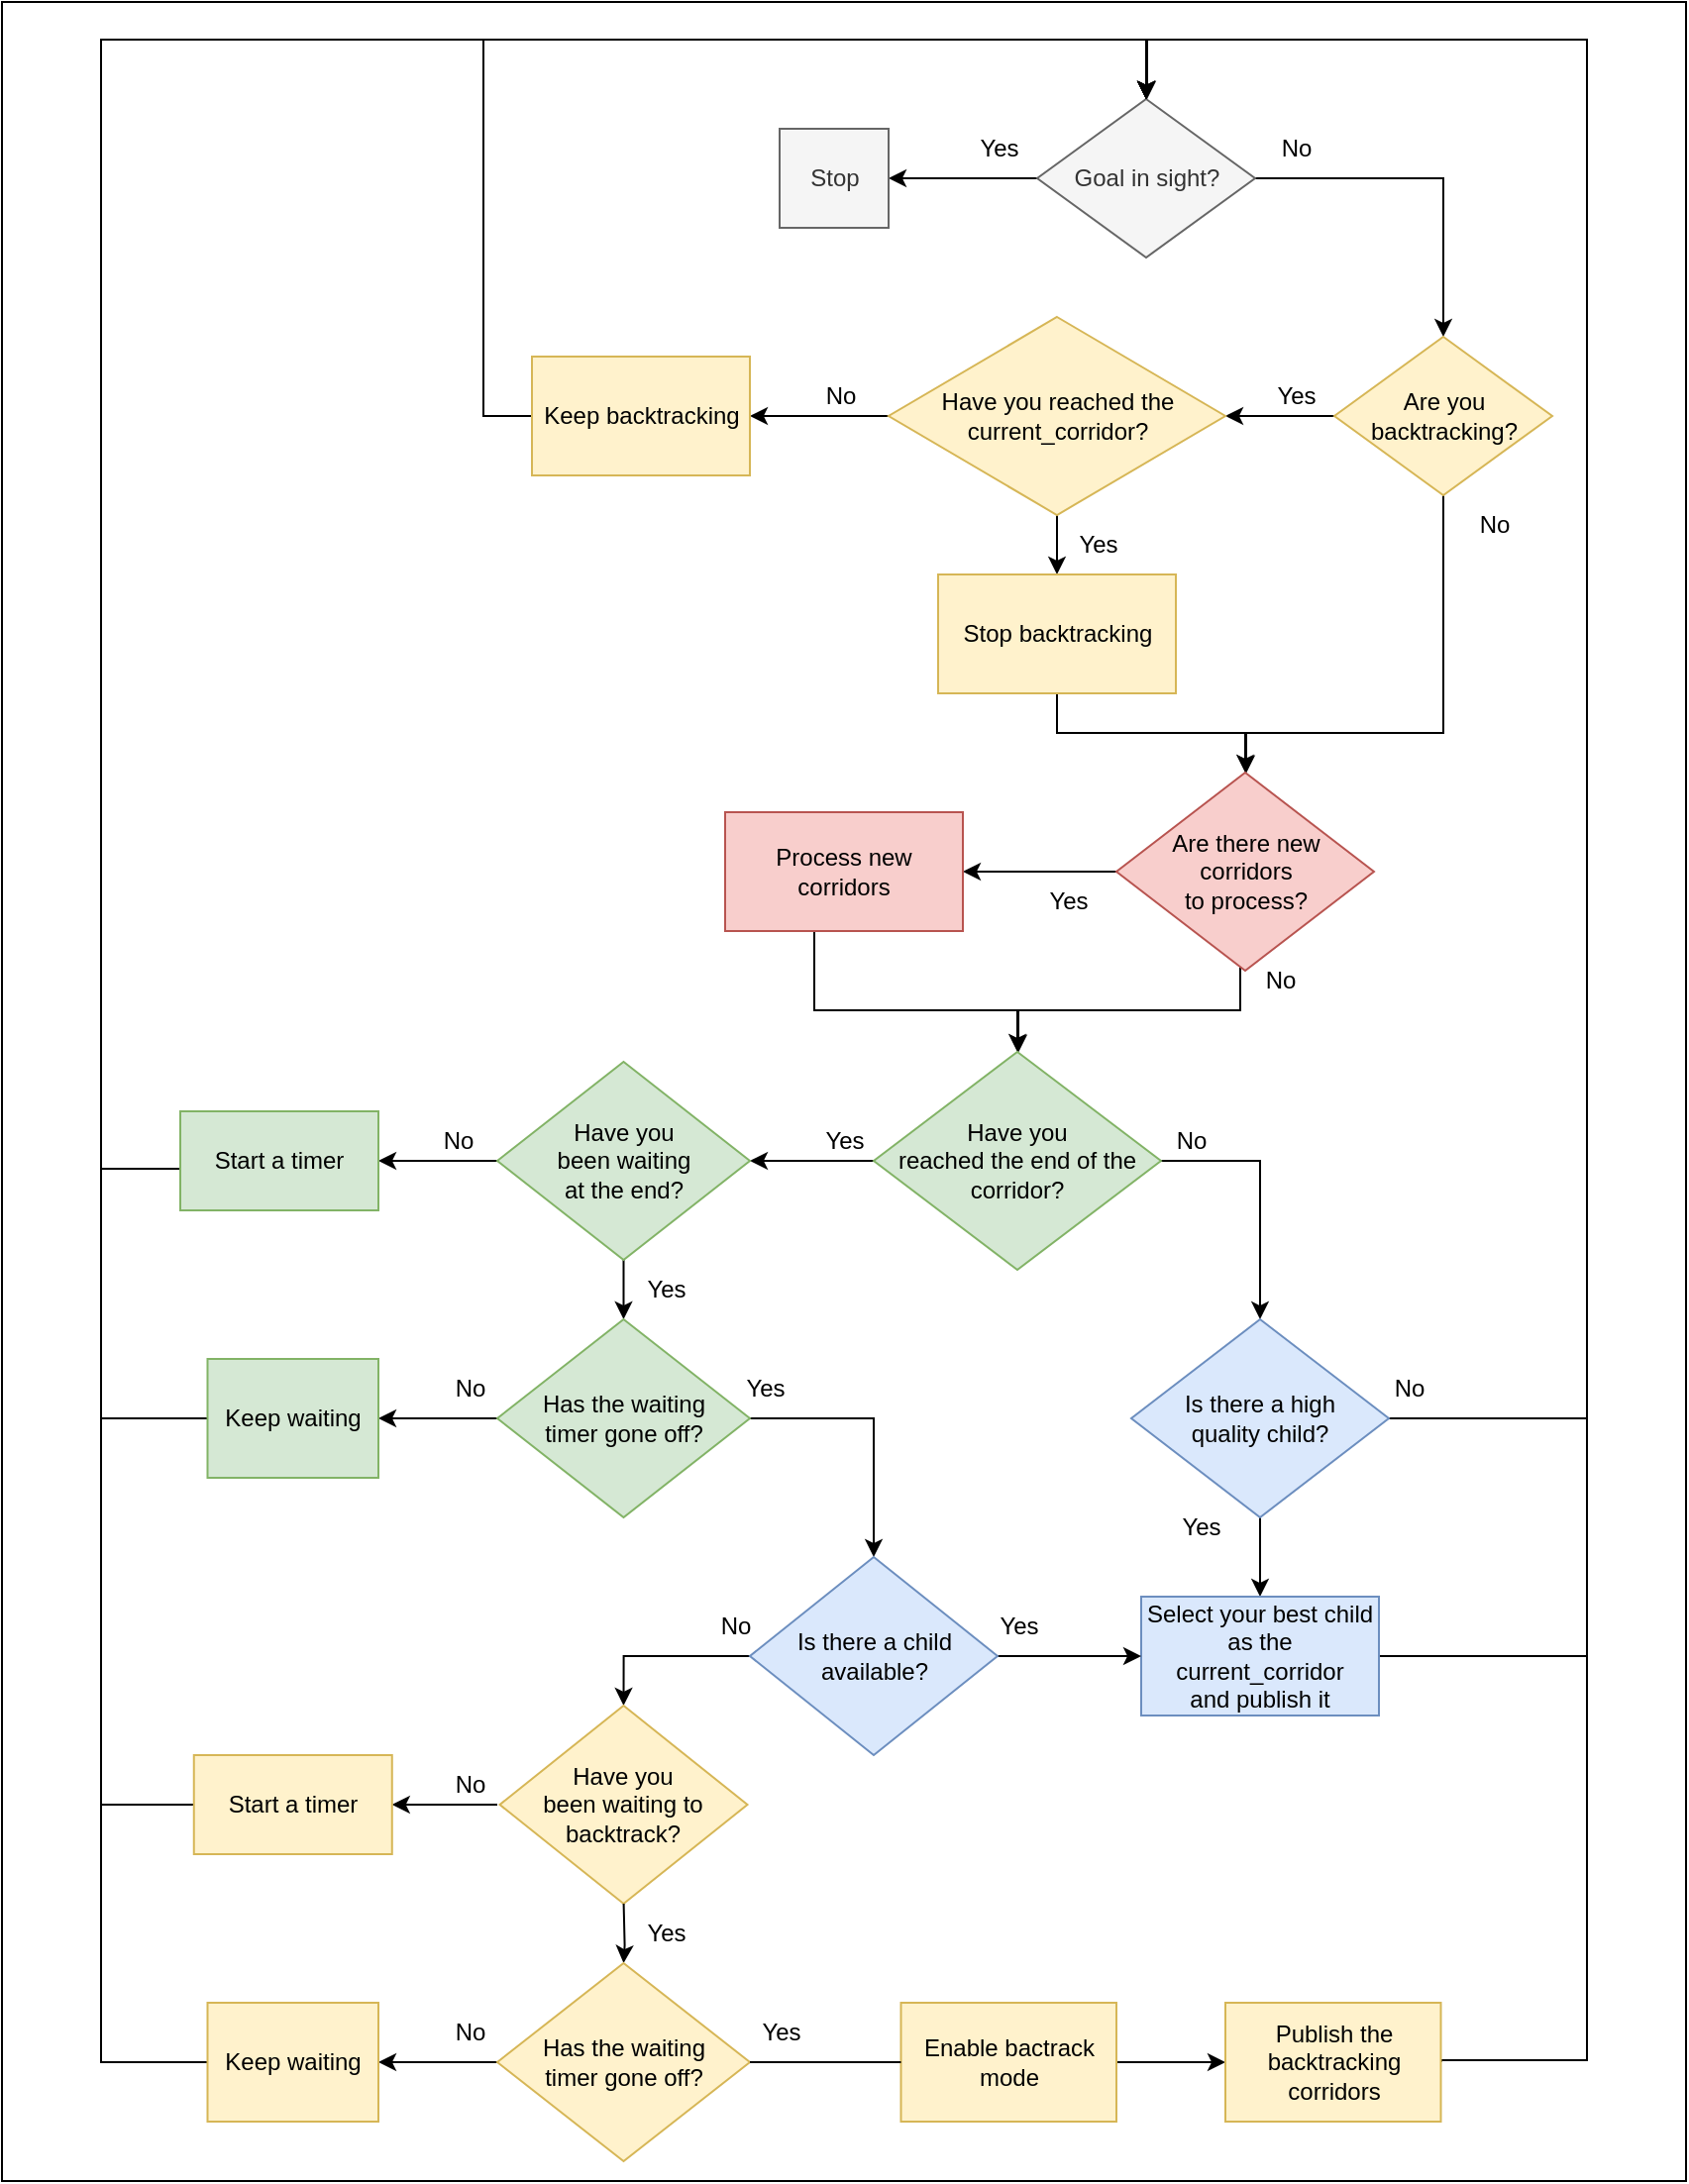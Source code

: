 <mxfile version="20.6.0" type="device"><diagram id="HU21AGF_ofv0vDxffL_T" name="Page-1"><mxGraphModel dx="2864" dy="1649" grid="1" gridSize="10" guides="1" tooltips="1" connect="1" arrows="1" fold="1" page="1" pageScale="1" pageWidth="850" pageHeight="1100" math="0" shadow="0"><root><mxCell id="0"/><mxCell id="1" parent="0"/><mxCell id="TD-gIzT5ncSiFsxfiz6a-102" value="" style="rounded=0;whiteSpace=wrap;html=1;" vertex="1" parent="1"><mxGeometry width="850" height="1100" as="geometry"/></mxCell><mxCell id="TD-gIzT5ncSiFsxfiz6a-13" value="" style="edgeStyle=orthogonalEdgeStyle;rounded=0;orthogonalLoop=1;jettySize=auto;html=1;" edge="1" parent="1" source="TD-gIzT5ncSiFsxfiz6a-2" target="TD-gIzT5ncSiFsxfiz6a-12"><mxGeometry relative="1" as="geometry"/></mxCell><mxCell id="TD-gIzT5ncSiFsxfiz6a-17" value="" style="edgeStyle=orthogonalEdgeStyle;rounded=0;orthogonalLoop=1;jettySize=auto;html=1;" edge="1" parent="1" source="TD-gIzT5ncSiFsxfiz6a-2" target="TD-gIzT5ncSiFsxfiz6a-16"><mxGeometry relative="1" as="geometry"/></mxCell><mxCell id="TD-gIzT5ncSiFsxfiz6a-2" value="Goal in sight?" style="rhombus;whiteSpace=wrap;html=1;fillColor=#f5f5f5;fontColor=#333333;strokeColor=#666666;" vertex="1" parent="1"><mxGeometry x="522.5" y="49" width="110" height="80" as="geometry"/></mxCell><mxCell id="TD-gIzT5ncSiFsxfiz6a-12" value="Stop" style="whiteSpace=wrap;html=1;fillColor=#f5f5f5;fontColor=#333333;strokeColor=#666666;" vertex="1" parent="1"><mxGeometry x="392.5" y="64" width="55" height="50" as="geometry"/></mxCell><mxCell id="TD-gIzT5ncSiFsxfiz6a-14" value="Yes" style="text;html=1;align=center;verticalAlign=middle;resizable=0;points=[];autosize=1;strokeColor=none;fillColor=none;" vertex="1" parent="1"><mxGeometry x="482.5" y="59" width="40" height="30" as="geometry"/></mxCell><mxCell id="TD-gIzT5ncSiFsxfiz6a-24" value="" style="edgeStyle=orthogonalEdgeStyle;rounded=0;orthogonalLoop=1;jettySize=auto;html=1;" edge="1" parent="1" source="TD-gIzT5ncSiFsxfiz6a-16" target="TD-gIzT5ncSiFsxfiz6a-23"><mxGeometry relative="1" as="geometry"/></mxCell><mxCell id="TD-gIzT5ncSiFsxfiz6a-34" value="" style="edgeStyle=orthogonalEdgeStyle;rounded=0;orthogonalLoop=1;jettySize=auto;html=1;" edge="1" parent="1" source="TD-gIzT5ncSiFsxfiz6a-16" target="TD-gIzT5ncSiFsxfiz6a-33"><mxGeometry relative="1" as="geometry"><Array as="points"><mxPoint x="728" y="369"/><mxPoint x="628" y="369"/></Array></mxGeometry></mxCell><mxCell id="TD-gIzT5ncSiFsxfiz6a-16" value="Are you backtracking?" style="rhombus;whiteSpace=wrap;html=1;fillColor=#fff2cc;strokeColor=#d6b656;" vertex="1" parent="1"><mxGeometry x="672.5" y="169" width="110" height="80" as="geometry"/></mxCell><mxCell id="TD-gIzT5ncSiFsxfiz6a-18" value="No" style="text;html=1;align=center;verticalAlign=middle;resizable=0;points=[];autosize=1;strokeColor=none;fillColor=none;" vertex="1" parent="1"><mxGeometry x="632.5" y="59" width="40" height="30" as="geometry"/></mxCell><mxCell id="TD-gIzT5ncSiFsxfiz6a-31" value="" style="edgeStyle=orthogonalEdgeStyle;rounded=0;orthogonalLoop=1;jettySize=auto;html=1;" edge="1" parent="1" source="TD-gIzT5ncSiFsxfiz6a-23" target="TD-gIzT5ncSiFsxfiz6a-30"><mxGeometry relative="1" as="geometry"/></mxCell><mxCell id="TD-gIzT5ncSiFsxfiz6a-100" style="edgeStyle=orthogonalEdgeStyle;rounded=0;orthogonalLoop=1;jettySize=auto;html=1;exitX=0;exitY=0.5;exitDx=0;exitDy=0;entryX=1;entryY=0.5;entryDx=0;entryDy=0;" edge="1" parent="1" source="TD-gIzT5ncSiFsxfiz6a-23" target="TD-gIzT5ncSiFsxfiz6a-26"><mxGeometry relative="1" as="geometry"/></mxCell><mxCell id="TD-gIzT5ncSiFsxfiz6a-23" value="Have you reached the current_corridor?" style="rhombus;whiteSpace=wrap;html=1;fillColor=#fff2cc;strokeColor=#d6b656;" vertex="1" parent="1"><mxGeometry x="447.5" y="159" width="170" height="100" as="geometry"/></mxCell><mxCell id="TD-gIzT5ncSiFsxfiz6a-25" value="Yes" style="text;html=1;align=center;verticalAlign=middle;resizable=0;points=[];autosize=1;strokeColor=none;fillColor=none;" vertex="1" parent="1"><mxGeometry x="632.5" y="184" width="40" height="30" as="geometry"/></mxCell><mxCell id="TD-gIzT5ncSiFsxfiz6a-29" style="edgeStyle=orthogonalEdgeStyle;rounded=0;orthogonalLoop=1;jettySize=auto;html=1;entryX=0.5;entryY=0;entryDx=0;entryDy=0;" edge="1" parent="1" source="TD-gIzT5ncSiFsxfiz6a-26" target="TD-gIzT5ncSiFsxfiz6a-2"><mxGeometry relative="1" as="geometry"><Array as="points"><mxPoint x="243" y="209"/><mxPoint x="243" y="19"/><mxPoint x="577" y="19"/></Array></mxGeometry></mxCell><mxCell id="TD-gIzT5ncSiFsxfiz6a-26" value="Keep backtracking" style="whiteSpace=wrap;html=1;fillColor=#fff2cc;strokeColor=#d6b656;" vertex="1" parent="1"><mxGeometry x="267.5" y="179" width="110" height="60" as="geometry"/></mxCell><mxCell id="TD-gIzT5ncSiFsxfiz6a-28" value="No" style="text;html=1;align=center;verticalAlign=middle;resizable=0;points=[];autosize=1;strokeColor=none;fillColor=none;" vertex="1" parent="1"><mxGeometry x="402.5" y="184" width="40" height="30" as="geometry"/></mxCell><mxCell id="TD-gIzT5ncSiFsxfiz6a-36" style="edgeStyle=orthogonalEdgeStyle;rounded=0;orthogonalLoop=1;jettySize=auto;html=1;entryX=0.5;entryY=0;entryDx=0;entryDy=0;" edge="1" parent="1" source="TD-gIzT5ncSiFsxfiz6a-30" target="TD-gIzT5ncSiFsxfiz6a-33"><mxGeometry relative="1" as="geometry"><Array as="points"><mxPoint x="533" y="369"/><mxPoint x="628" y="369"/></Array></mxGeometry></mxCell><mxCell id="TD-gIzT5ncSiFsxfiz6a-30" value="Stop backtracking" style="whiteSpace=wrap;html=1;fillColor=#fff2cc;strokeColor=#d6b656;" vertex="1" parent="1"><mxGeometry x="472.5" y="289" width="120" height="60" as="geometry"/></mxCell><mxCell id="TD-gIzT5ncSiFsxfiz6a-32" value="Yes" style="text;html=1;align=center;verticalAlign=middle;resizable=0;points=[];autosize=1;strokeColor=none;fillColor=none;" vertex="1" parent="1"><mxGeometry x="532.5" y="259" width="40" height="30" as="geometry"/></mxCell><mxCell id="TD-gIzT5ncSiFsxfiz6a-38" value="" style="edgeStyle=orthogonalEdgeStyle;rounded=0;orthogonalLoop=1;jettySize=auto;html=1;" edge="1" parent="1" source="TD-gIzT5ncSiFsxfiz6a-33" target="TD-gIzT5ncSiFsxfiz6a-37"><mxGeometry relative="1" as="geometry"><Array as="points"><mxPoint x="412.5" y="464"/></Array></mxGeometry></mxCell><mxCell id="TD-gIzT5ncSiFsxfiz6a-41" value="" style="edgeStyle=orthogonalEdgeStyle;rounded=0;orthogonalLoop=1;jettySize=auto;html=1;" edge="1" parent="1" source="TD-gIzT5ncSiFsxfiz6a-33" target="TD-gIzT5ncSiFsxfiz6a-40"><mxGeometry relative="1" as="geometry"><Array as="points"><mxPoint x="625" y="509"/><mxPoint x="513" y="509"/></Array></mxGeometry></mxCell><mxCell id="TD-gIzT5ncSiFsxfiz6a-33" value="Are there new&lt;br&gt;corridors&lt;br&gt;to process?" style="rhombus;whiteSpace=wrap;html=1;fillColor=#f8cecc;strokeColor=#b85450;" vertex="1" parent="1"><mxGeometry x="562.5" y="389" width="130" height="100" as="geometry"/></mxCell><mxCell id="TD-gIzT5ncSiFsxfiz6a-35" value="No" style="text;html=1;align=center;verticalAlign=middle;resizable=0;points=[];autosize=1;strokeColor=none;fillColor=none;" vertex="1" parent="1"><mxGeometry x="732.5" y="249" width="40" height="30" as="geometry"/></mxCell><mxCell id="TD-gIzT5ncSiFsxfiz6a-42" style="edgeStyle=orthogonalEdgeStyle;rounded=0;orthogonalLoop=1;jettySize=auto;html=1;entryX=0.5;entryY=0;entryDx=0;entryDy=0;" edge="1" parent="1" source="TD-gIzT5ncSiFsxfiz6a-37" target="TD-gIzT5ncSiFsxfiz6a-40"><mxGeometry relative="1" as="geometry"><Array as="points"><mxPoint x="410" y="509"/><mxPoint x="513" y="509"/></Array></mxGeometry></mxCell><mxCell id="TD-gIzT5ncSiFsxfiz6a-37" value="Process new corridors" style="whiteSpace=wrap;html=1;fillColor=#f8cecc;strokeColor=#b85450;" vertex="1" parent="1"><mxGeometry x="365" y="409" width="120" height="60" as="geometry"/></mxCell><mxCell id="TD-gIzT5ncSiFsxfiz6a-39" value="Yes" style="text;html=1;align=center;verticalAlign=middle;resizable=0;points=[];autosize=1;strokeColor=none;fillColor=none;" vertex="1" parent="1"><mxGeometry x="517.5" y="439" width="40" height="30" as="geometry"/></mxCell><mxCell id="TD-gIzT5ncSiFsxfiz6a-46" style="edgeStyle=orthogonalEdgeStyle;rounded=0;orthogonalLoop=1;jettySize=auto;html=1;exitX=1;exitY=0.5;exitDx=0;exitDy=0;" edge="1" parent="1" source="TD-gIzT5ncSiFsxfiz6a-40" target="TD-gIzT5ncSiFsxfiz6a-45"><mxGeometry relative="1" as="geometry"/></mxCell><mxCell id="TD-gIzT5ncSiFsxfiz6a-49" value="" style="edgeStyle=orthogonalEdgeStyle;rounded=0;orthogonalLoop=1;jettySize=auto;html=1;" edge="1" parent="1" source="TD-gIzT5ncSiFsxfiz6a-40" target="TD-gIzT5ncSiFsxfiz6a-48"><mxGeometry relative="1" as="geometry"><Array as="points"><mxPoint x="326" y="585"/></Array></mxGeometry></mxCell><mxCell id="TD-gIzT5ncSiFsxfiz6a-40" value="Have you&lt;br&gt;reached the end of the corridor?" style="rhombus;whiteSpace=wrap;html=1;fillColor=#d5e8d4;strokeColor=#82b366;" vertex="1" parent="1"><mxGeometry x="440" y="530" width="145" height="110" as="geometry"/></mxCell><mxCell id="TD-gIzT5ncSiFsxfiz6a-44" value="No" style="text;html=1;align=center;verticalAlign=middle;resizable=0;points=[];autosize=1;strokeColor=none;fillColor=none;" vertex="1" parent="1"><mxGeometry x="625" y="479" width="40" height="30" as="geometry"/></mxCell><mxCell id="TD-gIzT5ncSiFsxfiz6a-69" style="edgeStyle=orthogonalEdgeStyle;rounded=0;orthogonalLoop=1;jettySize=auto;html=1;entryX=0.5;entryY=0;entryDx=0;entryDy=0;" edge="1" parent="1" source="TD-gIzT5ncSiFsxfiz6a-45" target="TD-gIzT5ncSiFsxfiz6a-2"><mxGeometry relative="1" as="geometry"><Array as="points"><mxPoint x="800" y="715"/><mxPoint x="800" y="19"/><mxPoint x="578" y="19"/></Array></mxGeometry></mxCell><mxCell id="TD-gIzT5ncSiFsxfiz6a-74" style="edgeStyle=orthogonalEdgeStyle;rounded=0;orthogonalLoop=1;jettySize=auto;html=1;exitX=0.5;exitY=1;exitDx=0;exitDy=0;entryX=0.5;entryY=0;entryDx=0;entryDy=0;" edge="1" parent="1" source="TD-gIzT5ncSiFsxfiz6a-45" target="TD-gIzT5ncSiFsxfiz6a-62"><mxGeometry relative="1" as="geometry"/></mxCell><mxCell id="TD-gIzT5ncSiFsxfiz6a-45" value="Is there a high&lt;br&gt;quality child?" style="rhombus;whiteSpace=wrap;html=1;fillColor=#dae8fc;strokeColor=#6c8ebf;" vertex="1" parent="1"><mxGeometry x="570" y="665" width="130" height="100" as="geometry"/></mxCell><mxCell id="TD-gIzT5ncSiFsxfiz6a-47" value="No" style="text;html=1;align=center;verticalAlign=middle;resizable=0;points=[];autosize=1;strokeColor=none;fillColor=none;" vertex="1" parent="1"><mxGeometry x="580" y="560" width="40" height="30" as="geometry"/></mxCell><mxCell id="TD-gIzT5ncSiFsxfiz6a-52" value="" style="edgeStyle=orthogonalEdgeStyle;rounded=0;orthogonalLoop=1;jettySize=auto;html=1;" edge="1" parent="1" source="TD-gIzT5ncSiFsxfiz6a-48" target="TD-gIzT5ncSiFsxfiz6a-51"><mxGeometry relative="1" as="geometry"><Array as="points"><mxPoint x="213" y="585"/></Array></mxGeometry></mxCell><mxCell id="TD-gIzT5ncSiFsxfiz6a-56" value="" style="edgeStyle=orthogonalEdgeStyle;rounded=0;orthogonalLoop=1;jettySize=auto;html=1;" edge="1" parent="1" source="TD-gIzT5ncSiFsxfiz6a-48" target="TD-gIzT5ncSiFsxfiz6a-55"><mxGeometry relative="1" as="geometry"/></mxCell><mxCell id="TD-gIzT5ncSiFsxfiz6a-48" value="Have you&lt;br&gt;been waiting &lt;br&gt;at the end?" style="rhombus;whiteSpace=wrap;html=1;fillColor=#d5e8d4;strokeColor=#82b366;" vertex="1" parent="1"><mxGeometry x="250" y="535" width="127.5" height="100" as="geometry"/></mxCell><mxCell id="TD-gIzT5ncSiFsxfiz6a-50" value="Yes" style="text;html=1;align=center;verticalAlign=middle;resizable=0;points=[];autosize=1;strokeColor=none;fillColor=none;" vertex="1" parent="1"><mxGeometry x="405" y="560" width="40" height="30" as="geometry"/></mxCell><mxCell id="TD-gIzT5ncSiFsxfiz6a-53" style="edgeStyle=orthogonalEdgeStyle;rounded=0;orthogonalLoop=1;jettySize=auto;html=1;entryX=0.5;entryY=0;entryDx=0;entryDy=0;" edge="1" parent="1" source="TD-gIzT5ncSiFsxfiz6a-51" target="TD-gIzT5ncSiFsxfiz6a-2"><mxGeometry relative="1" as="geometry"><mxPoint x="490" y="19" as="targetPoint"/><Array as="points"><mxPoint x="50" y="589"/><mxPoint x="50" y="19"/><mxPoint x="577" y="19"/></Array></mxGeometry></mxCell><mxCell id="TD-gIzT5ncSiFsxfiz6a-51" value="Start a timer" style="whiteSpace=wrap;html=1;fillColor=#d5e8d4;strokeColor=#82b366;" vertex="1" parent="1"><mxGeometry x="90" y="560" width="100" height="50" as="geometry"/></mxCell><mxCell id="TD-gIzT5ncSiFsxfiz6a-54" value="No" style="text;html=1;align=center;verticalAlign=middle;resizable=0;points=[];autosize=1;strokeColor=none;fillColor=none;" vertex="1" parent="1"><mxGeometry x="210" y="560" width="40" height="30" as="geometry"/></mxCell><mxCell id="TD-gIzT5ncSiFsxfiz6a-59" value="" style="edgeStyle=orthogonalEdgeStyle;rounded=0;orthogonalLoop=1;jettySize=auto;html=1;" edge="1" parent="1" source="TD-gIzT5ncSiFsxfiz6a-55" target="TD-gIzT5ncSiFsxfiz6a-58"><mxGeometry relative="1" as="geometry"><Array as="points"><mxPoint x="213" y="715"/></Array></mxGeometry></mxCell><mxCell id="TD-gIzT5ncSiFsxfiz6a-72" style="edgeStyle=orthogonalEdgeStyle;rounded=0;orthogonalLoop=1;jettySize=auto;html=1;exitX=1;exitY=0.5;exitDx=0;exitDy=0;entryX=0.5;entryY=0;entryDx=0;entryDy=0;" edge="1" parent="1" source="TD-gIzT5ncSiFsxfiz6a-55" target="TD-gIzT5ncSiFsxfiz6a-71"><mxGeometry relative="1" as="geometry"/></mxCell><mxCell id="TD-gIzT5ncSiFsxfiz6a-55" value="Has the waiting&lt;br&gt;timer gone off?" style="rhombus;whiteSpace=wrap;html=1;fillColor=#d5e8d4;strokeColor=#82b366;" vertex="1" parent="1"><mxGeometry x="250" y="665" width="127.5" height="100" as="geometry"/></mxCell><mxCell id="TD-gIzT5ncSiFsxfiz6a-57" value="Yes" style="text;html=1;align=center;verticalAlign=middle;resizable=0;points=[];autosize=1;strokeColor=none;fillColor=none;" vertex="1" parent="1"><mxGeometry x="315" y="635" width="40" height="30" as="geometry"/></mxCell><mxCell id="TD-gIzT5ncSiFsxfiz6a-61" style="edgeStyle=orthogonalEdgeStyle;rounded=0;orthogonalLoop=1;jettySize=auto;html=1;entryX=0.5;entryY=0;entryDx=0;entryDy=0;" edge="1" parent="1" source="TD-gIzT5ncSiFsxfiz6a-58" target="TD-gIzT5ncSiFsxfiz6a-2"><mxGeometry relative="1" as="geometry"><Array as="points"><mxPoint x="50" y="715"/><mxPoint x="50" y="19"/><mxPoint x="577" y="19"/></Array></mxGeometry></mxCell><mxCell id="TD-gIzT5ncSiFsxfiz6a-58" value="Keep waiting" style="whiteSpace=wrap;html=1;fillColor=#d5e8d4;strokeColor=#82b366;" vertex="1" parent="1"><mxGeometry x="103.75" y="685" width="86.25" height="60" as="geometry"/></mxCell><mxCell id="TD-gIzT5ncSiFsxfiz6a-60" value="No" style="text;html=1;align=center;verticalAlign=middle;resizable=0;points=[];autosize=1;strokeColor=none;fillColor=none;" vertex="1" parent="1"><mxGeometry x="215.63" y="685" width="40" height="30" as="geometry"/></mxCell><mxCell id="TD-gIzT5ncSiFsxfiz6a-76" style="edgeStyle=orthogonalEdgeStyle;rounded=0;orthogonalLoop=1;jettySize=auto;html=1;entryX=0.5;entryY=0;entryDx=0;entryDy=0;" edge="1" parent="1" source="TD-gIzT5ncSiFsxfiz6a-62" target="TD-gIzT5ncSiFsxfiz6a-2"><mxGeometry relative="1" as="geometry"><Array as="points"><mxPoint x="800" y="835"/><mxPoint x="800" y="19"/><mxPoint x="578" y="19"/></Array></mxGeometry></mxCell><mxCell id="TD-gIzT5ncSiFsxfiz6a-62" value="Select your best child as the current_corridor&lt;br&gt;and publish it" style="whiteSpace=wrap;html=1;fillColor=#dae8fc;strokeColor=#6c8ebf;" vertex="1" parent="1"><mxGeometry x="575" y="805" width="120" height="60" as="geometry"/></mxCell><mxCell id="TD-gIzT5ncSiFsxfiz6a-64" value="Yes" style="text;html=1;align=center;verticalAlign=middle;resizable=0;points=[];autosize=1;strokeColor=none;fillColor=none;" vertex="1" parent="1"><mxGeometry x="365" y="685" width="40" height="30" as="geometry"/></mxCell><mxCell id="TD-gIzT5ncSiFsxfiz6a-66" value="Yes" style="text;html=1;align=center;verticalAlign=middle;resizable=0;points=[];autosize=1;strokeColor=none;fillColor=none;" vertex="1" parent="1"><mxGeometry x="585" y="755" width="40" height="30" as="geometry"/></mxCell><mxCell id="TD-gIzT5ncSiFsxfiz6a-70" value="No" style="text;html=1;align=center;verticalAlign=middle;resizable=0;points=[];autosize=1;strokeColor=none;fillColor=none;" vertex="1" parent="1"><mxGeometry x="690" y="685" width="40" height="30" as="geometry"/></mxCell><mxCell id="TD-gIzT5ncSiFsxfiz6a-73" style="edgeStyle=orthogonalEdgeStyle;rounded=0;orthogonalLoop=1;jettySize=auto;html=1;" edge="1" parent="1" source="TD-gIzT5ncSiFsxfiz6a-71" target="TD-gIzT5ncSiFsxfiz6a-62"><mxGeometry relative="1" as="geometry"/></mxCell><mxCell id="TD-gIzT5ncSiFsxfiz6a-79" style="edgeStyle=orthogonalEdgeStyle;rounded=0;orthogonalLoop=1;jettySize=auto;html=1;exitX=0;exitY=0.5;exitDx=0;exitDy=0;entryX=0.5;entryY=0;entryDx=0;entryDy=0;" edge="1" parent="1" source="TD-gIzT5ncSiFsxfiz6a-71" target="TD-gIzT5ncSiFsxfiz6a-77"><mxGeometry relative="1" as="geometry"/></mxCell><mxCell id="TD-gIzT5ncSiFsxfiz6a-71" value="Is there a child available?" style="rhombus;whiteSpace=wrap;html=1;fillColor=#dae8fc;strokeColor=#6c8ebf;" vertex="1" parent="1"><mxGeometry x="377.5" y="785" width="125" height="100" as="geometry"/></mxCell><mxCell id="TD-gIzT5ncSiFsxfiz6a-75" value="Yes" style="text;html=1;align=center;verticalAlign=middle;resizable=0;points=[];autosize=1;strokeColor=none;fillColor=none;" vertex="1" parent="1"><mxGeometry x="492.5" y="805" width="40" height="30" as="geometry"/></mxCell><mxCell id="TD-gIzT5ncSiFsxfiz6a-77" value="Have you&lt;br&gt;been waiting to backtrack?" style="rhombus;whiteSpace=wrap;html=1;fillColor=#fff2cc;strokeColor=#d6b656;" vertex="1" parent="1"><mxGeometry x="251.25" y="860" width="125" height="100" as="geometry"/></mxCell><mxCell id="TD-gIzT5ncSiFsxfiz6a-80" value="No" style="text;html=1;align=center;verticalAlign=middle;resizable=0;points=[];autosize=1;strokeColor=none;fillColor=none;" vertex="1" parent="1"><mxGeometry x="350" y="805" width="40" height="30" as="geometry"/></mxCell><mxCell id="TD-gIzT5ncSiFsxfiz6a-81" value="" style="edgeStyle=orthogonalEdgeStyle;rounded=0;orthogonalLoop=1;jettySize=auto;html=1;" edge="1" parent="1" target="TD-gIzT5ncSiFsxfiz6a-83"><mxGeometry relative="1" as="geometry"><mxPoint x="250" y="910" as="sourcePoint"/><Array as="points"><mxPoint x="213" y="910"/></Array></mxGeometry></mxCell><mxCell id="TD-gIzT5ncSiFsxfiz6a-82" value="" style="edgeStyle=orthogonalEdgeStyle;rounded=0;orthogonalLoop=1;jettySize=auto;html=1;" edge="1" parent="1" target="TD-gIzT5ncSiFsxfiz6a-85"><mxGeometry relative="1" as="geometry"><mxPoint x="313.8" y="959.961" as="sourcePoint"/></mxGeometry></mxCell><mxCell id="TD-gIzT5ncSiFsxfiz6a-99" style="edgeStyle=orthogonalEdgeStyle;rounded=0;orthogonalLoop=1;jettySize=auto;html=1;exitX=0;exitY=0.5;exitDx=0;exitDy=0;entryX=0.5;entryY=0;entryDx=0;entryDy=0;" edge="1" parent="1" source="TD-gIzT5ncSiFsxfiz6a-83" target="TD-gIzT5ncSiFsxfiz6a-2"><mxGeometry relative="1" as="geometry"><Array as="points"><mxPoint x="50" y="910"/><mxPoint x="50" y="19"/><mxPoint x="577" y="19"/></Array></mxGeometry></mxCell><mxCell id="TD-gIzT5ncSiFsxfiz6a-83" value="Start a timer" style="whiteSpace=wrap;html=1;fillColor=#fff2cc;strokeColor=#d6b656;" vertex="1" parent="1"><mxGeometry x="96.88" y="885" width="100" height="50" as="geometry"/></mxCell><mxCell id="TD-gIzT5ncSiFsxfiz6a-84" value="" style="edgeStyle=orthogonalEdgeStyle;rounded=0;orthogonalLoop=1;jettySize=auto;html=1;" edge="1" parent="1" source="TD-gIzT5ncSiFsxfiz6a-85" target="TD-gIzT5ncSiFsxfiz6a-87"><mxGeometry relative="1" as="geometry"><Array as="points"><mxPoint x="213" y="1040"/></Array></mxGeometry></mxCell><mxCell id="TD-gIzT5ncSiFsxfiz6a-91" value="" style="edgeStyle=orthogonalEdgeStyle;rounded=0;orthogonalLoop=1;jettySize=auto;html=1;startArrow=none;" edge="1" parent="1" source="TD-gIzT5ncSiFsxfiz6a-103" target="TD-gIzT5ncSiFsxfiz6a-90"><mxGeometry relative="1" as="geometry"/></mxCell><mxCell id="TD-gIzT5ncSiFsxfiz6a-85" value="Has the waiting&lt;br&gt;timer gone off?" style="rhombus;whiteSpace=wrap;html=1;fillColor=#fff2cc;strokeColor=#d6b656;" vertex="1" parent="1"><mxGeometry x="250" y="990" width="127.5" height="100" as="geometry"/></mxCell><mxCell id="TD-gIzT5ncSiFsxfiz6a-86" value="Yes" style="text;html=1;align=center;verticalAlign=middle;resizable=0;points=[];autosize=1;strokeColor=none;fillColor=none;" vertex="1" parent="1"><mxGeometry x="315" y="960" width="40" height="30" as="geometry"/></mxCell><mxCell id="TD-gIzT5ncSiFsxfiz6a-96" style="edgeStyle=orthogonalEdgeStyle;rounded=0;orthogonalLoop=1;jettySize=auto;html=1;entryX=0.5;entryY=0;entryDx=0;entryDy=0;" edge="1" parent="1" source="TD-gIzT5ncSiFsxfiz6a-87" target="TD-gIzT5ncSiFsxfiz6a-2"><mxGeometry relative="1" as="geometry"><Array as="points"><mxPoint x="50" y="1040"/><mxPoint x="50" y="19"/><mxPoint x="577" y="19"/></Array></mxGeometry></mxCell><mxCell id="TD-gIzT5ncSiFsxfiz6a-87" value="Keep waiting" style="whiteSpace=wrap;html=1;fillColor=#fff2cc;strokeColor=#d6b656;" vertex="1" parent="1"><mxGeometry x="103.75" y="1010" width="86.25" height="60" as="geometry"/></mxCell><mxCell id="TD-gIzT5ncSiFsxfiz6a-88" value="No" style="text;html=1;align=center;verticalAlign=middle;resizable=0;points=[];autosize=1;strokeColor=none;fillColor=none;" vertex="1" parent="1"><mxGeometry x="215.63" y="1010" width="40" height="30" as="geometry"/></mxCell><mxCell id="TD-gIzT5ncSiFsxfiz6a-89" value="No" style="text;html=1;align=center;verticalAlign=middle;resizable=0;points=[];autosize=1;strokeColor=none;fillColor=none;" vertex="1" parent="1"><mxGeometry x="215.63" y="885" width="40" height="30" as="geometry"/></mxCell><mxCell id="TD-gIzT5ncSiFsxfiz6a-93" style="edgeStyle=orthogonalEdgeStyle;rounded=0;orthogonalLoop=1;jettySize=auto;html=1;exitX=1;exitY=0.5;exitDx=0;exitDy=0;entryX=0.5;entryY=0;entryDx=0;entryDy=0;" edge="1" parent="1" source="TD-gIzT5ncSiFsxfiz6a-90" target="TD-gIzT5ncSiFsxfiz6a-2"><mxGeometry relative="1" as="geometry"><Array as="points"><mxPoint x="800" y="1039"/><mxPoint x="800" y="19"/><mxPoint x="578" y="19"/><mxPoint x="578" y="49"/></Array></mxGeometry></mxCell><mxCell id="TD-gIzT5ncSiFsxfiz6a-90" value="Publish the backtracking corridors" style="whiteSpace=wrap;html=1;fillColor=#fff2cc;strokeColor=#d6b656;" vertex="1" parent="1"><mxGeometry x="617.5" y="1010" width="108.75" height="60" as="geometry"/></mxCell><mxCell id="TD-gIzT5ncSiFsxfiz6a-92" value="Yes" style="text;html=1;align=center;verticalAlign=middle;resizable=0;points=[];autosize=1;strokeColor=none;fillColor=none;" vertex="1" parent="1"><mxGeometry x="372.5" y="1010" width="40" height="30" as="geometry"/></mxCell><mxCell id="TD-gIzT5ncSiFsxfiz6a-103" value="Enable bactrack mode" style="whiteSpace=wrap;html=1;fillColor=#fff2cc;strokeColor=#d6b656;" vertex="1" parent="1"><mxGeometry x="453.75" y="1010" width="108.75" height="60" as="geometry"/></mxCell><mxCell id="TD-gIzT5ncSiFsxfiz6a-104" value="" style="edgeStyle=orthogonalEdgeStyle;rounded=0;orthogonalLoop=1;jettySize=auto;html=1;endArrow=none;" edge="1" parent="1" source="TD-gIzT5ncSiFsxfiz6a-85" target="TD-gIzT5ncSiFsxfiz6a-103"><mxGeometry relative="1" as="geometry"><mxPoint x="377.5" y="1040" as="sourcePoint"/><mxPoint x="617.5" y="1040" as="targetPoint"/></mxGeometry></mxCell></root></mxGraphModel></diagram></mxfile>